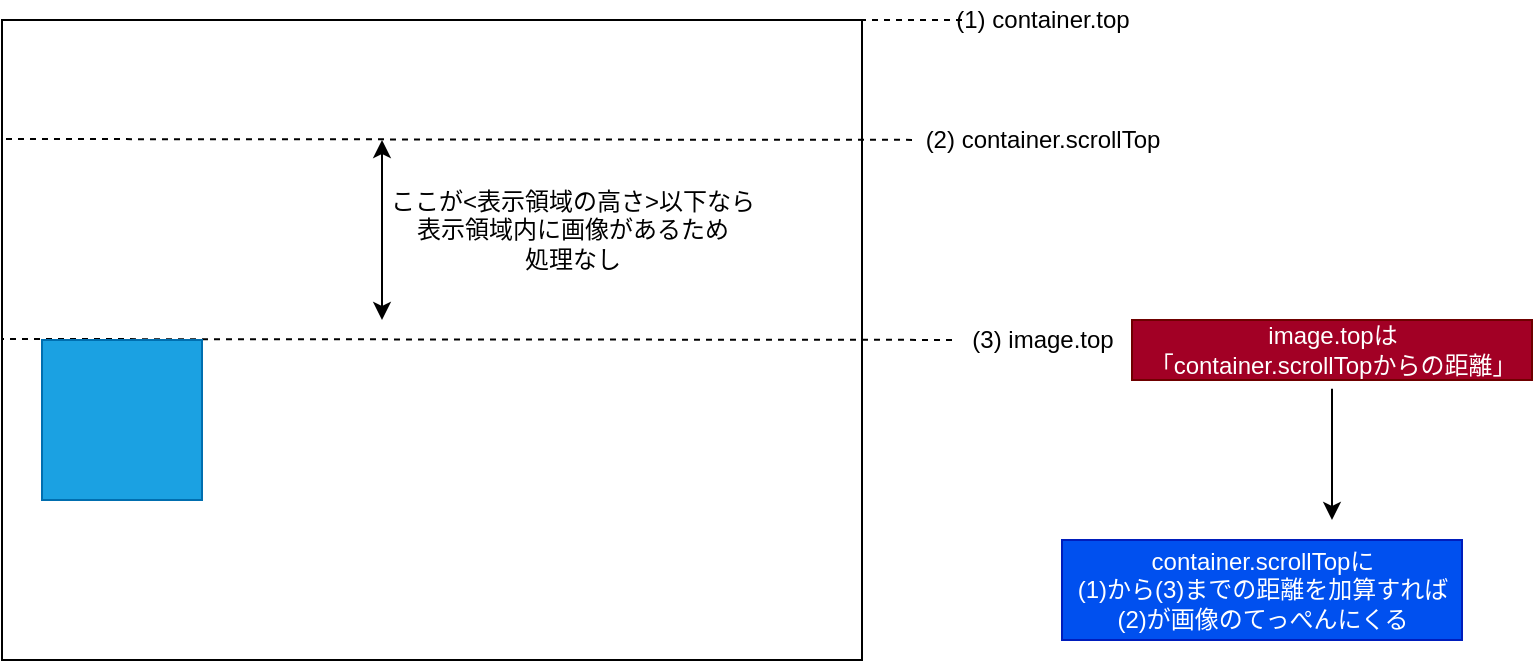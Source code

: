 <mxfile version="13.1.3">
    <diagram id="6hGFLwfOUW9BJ-s0fimq" name="Page-1">
        <mxGraphModel dx="819" dy="651" grid="1" gridSize="10" guides="1" tooltips="1" connect="1" arrows="1" fold="1" page="1" pageScale="1" pageWidth="827" pageHeight="1169" math="0" shadow="0">
            <root>
                <mxCell id="0"/>
                <mxCell id="1" parent="0"/>
                <mxCell id="2" value="" style="rounded=0;whiteSpace=wrap;html=1;" parent="1" vertex="1">
                    <mxGeometry x="20" y="40" width="430" height="320" as="geometry"/>
                </mxCell>
                <mxCell id="3" value="" style="endArrow=none;dashed=1;html=1;" parent="1" edge="1">
                    <mxGeometry width="50" height="50" relative="1" as="geometry">
                        <mxPoint x="500" y="40" as="sourcePoint"/>
                        <mxPoint x="250" y="40" as="targetPoint"/>
                    </mxGeometry>
                </mxCell>
                <mxCell id="4" value="(1) container.top" style="text;html=1;resizable=0;autosize=1;align=center;verticalAlign=middle;points=[];fillColor=none;strokeColor=none;rounded=0;" parent="1" vertex="1">
                    <mxGeometry x="490" y="30" width="100" height="20" as="geometry"/>
                </mxCell>
                <mxCell id="7" value="" style="endArrow=none;dashed=1;html=1;" parent="1" source="8" edge="1">
                    <mxGeometry width="50" height="50" relative="1" as="geometry">
                        <mxPoint x="270" y="99.5" as="sourcePoint"/>
                        <mxPoint x="20" y="99.5" as="targetPoint"/>
                    </mxGeometry>
                </mxCell>
                <mxCell id="8" value="(2) container.scrollTop" style="text;html=1;resizable=0;autosize=1;align=center;verticalAlign=middle;points=[];fillColor=none;strokeColor=none;rounded=0;" parent="1" vertex="1">
                    <mxGeometry x="475" y="90" width="130" height="20" as="geometry"/>
                </mxCell>
                <mxCell id="9" value="" style="endArrow=none;dashed=1;html=1;" parent="1" source="10" edge="1">
                    <mxGeometry width="50" height="50" relative="1" as="geometry">
                        <mxPoint x="270" y="199.5" as="sourcePoint"/>
                        <mxPoint x="20" y="199.5" as="targetPoint"/>
                    </mxGeometry>
                </mxCell>
                <mxCell id="10" value="(3) image.top" style="text;html=1;resizable=0;autosize=1;align=center;verticalAlign=middle;points=[];fillColor=none;strokeColor=none;rounded=0;" parent="1" vertex="1">
                    <mxGeometry x="495" y="190" width="90" height="20" as="geometry"/>
                </mxCell>
                <mxCell id="11" value="" style="whiteSpace=wrap;html=1;aspect=fixed;fillColor=#1ba1e2;strokeColor=#006EAF;fontColor=#ffffff;" parent="1" vertex="1">
                    <mxGeometry x="40" y="200" width="80" height="80" as="geometry"/>
                </mxCell>
                <mxCell id="13" value="" style="endArrow=classic;startArrow=classic;html=1;" parent="1" edge="1">
                    <mxGeometry width="50" height="50" relative="1" as="geometry">
                        <mxPoint x="210" y="190" as="sourcePoint"/>
                        <mxPoint x="210" y="100" as="targetPoint"/>
                    </mxGeometry>
                </mxCell>
                <mxCell id="14" value="ここが&amp;lt;表示領域の高さ&amp;gt;以下なら&lt;br&gt;表示領域内に画像があるため&lt;br&gt;処理なし" style="text;html=1;resizable=0;autosize=1;align=center;verticalAlign=middle;points=[];fillColor=none;strokeColor=none;rounded=0;" parent="1" vertex="1">
                    <mxGeometry x="205" y="120" width="200" height="50" as="geometry"/>
                </mxCell>
                <mxCell id="16" value="image.topは&lt;br&gt;「container.scrollTopからの距離」" style="text;html=1;resizable=0;autosize=1;align=center;verticalAlign=middle;points=[];fillColor=#a20025;strokeColor=#6F0000;rounded=0;fontColor=#ffffff;" vertex="1" parent="1">
                    <mxGeometry x="585" y="190" width="200" height="30" as="geometry"/>
                </mxCell>
                <mxCell id="17" value="container.scrollTopに&lt;br&gt;(1)から(3)までの距離を加算すれば&lt;br&gt;(2)が画像のてっぺんにくる" style="text;html=1;resizable=0;autosize=1;align=center;verticalAlign=middle;points=[];fillColor=#0050ef;strokeColor=#001DBC;rounded=0;fontColor=#ffffff;" vertex="1" parent="1">
                    <mxGeometry x="550" y="300" width="200" height="50" as="geometry"/>
                </mxCell>
                <mxCell id="19" value="" style="endArrow=classic;html=1;exitX=0.5;exitY=1.147;exitDx=0;exitDy=0;exitPerimeter=0;" edge="1" parent="1" source="16">
                    <mxGeometry width="50" height="50" relative="1" as="geometry">
                        <mxPoint x="390" y="360" as="sourcePoint"/>
                        <mxPoint x="685" y="290" as="targetPoint"/>
                    </mxGeometry>
                </mxCell>
            </root>
        </mxGraphModel>
    </diagram>
</mxfile>